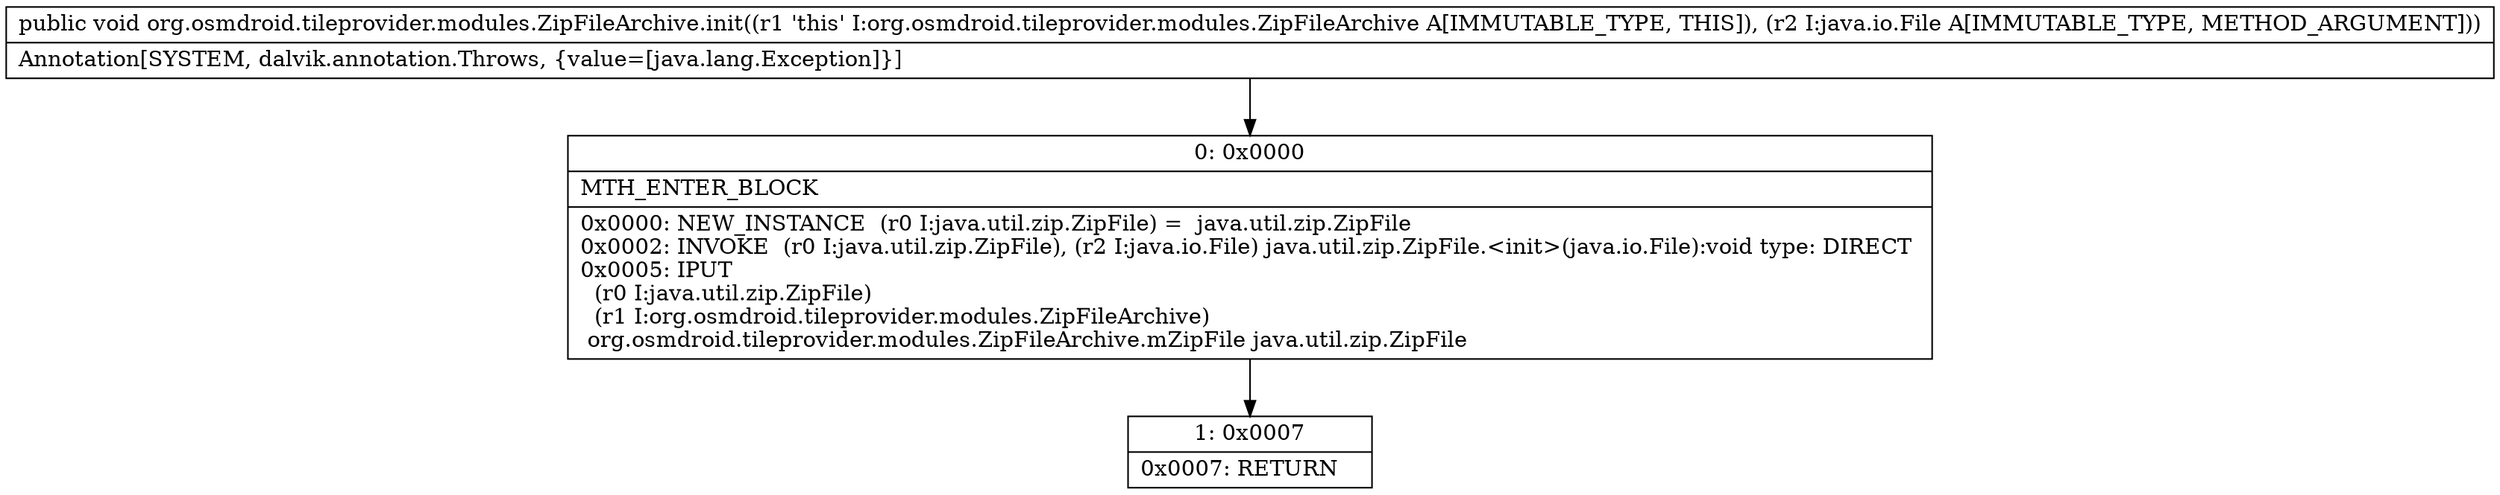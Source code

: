 digraph "CFG fororg.osmdroid.tileprovider.modules.ZipFileArchive.init(Ljava\/io\/File;)V" {
Node_0 [shape=record,label="{0\:\ 0x0000|MTH_ENTER_BLOCK\l|0x0000: NEW_INSTANCE  (r0 I:java.util.zip.ZipFile) =  java.util.zip.ZipFile \l0x0002: INVOKE  (r0 I:java.util.zip.ZipFile), (r2 I:java.io.File) java.util.zip.ZipFile.\<init\>(java.io.File):void type: DIRECT \l0x0005: IPUT  \l  (r0 I:java.util.zip.ZipFile)\l  (r1 I:org.osmdroid.tileprovider.modules.ZipFileArchive)\l org.osmdroid.tileprovider.modules.ZipFileArchive.mZipFile java.util.zip.ZipFile \l}"];
Node_1 [shape=record,label="{1\:\ 0x0007|0x0007: RETURN   \l}"];
MethodNode[shape=record,label="{public void org.osmdroid.tileprovider.modules.ZipFileArchive.init((r1 'this' I:org.osmdroid.tileprovider.modules.ZipFileArchive A[IMMUTABLE_TYPE, THIS]), (r2 I:java.io.File A[IMMUTABLE_TYPE, METHOD_ARGUMENT]))  | Annotation[SYSTEM, dalvik.annotation.Throws, \{value=[java.lang.Exception]\}]\l}"];
MethodNode -> Node_0;
Node_0 -> Node_1;
}

